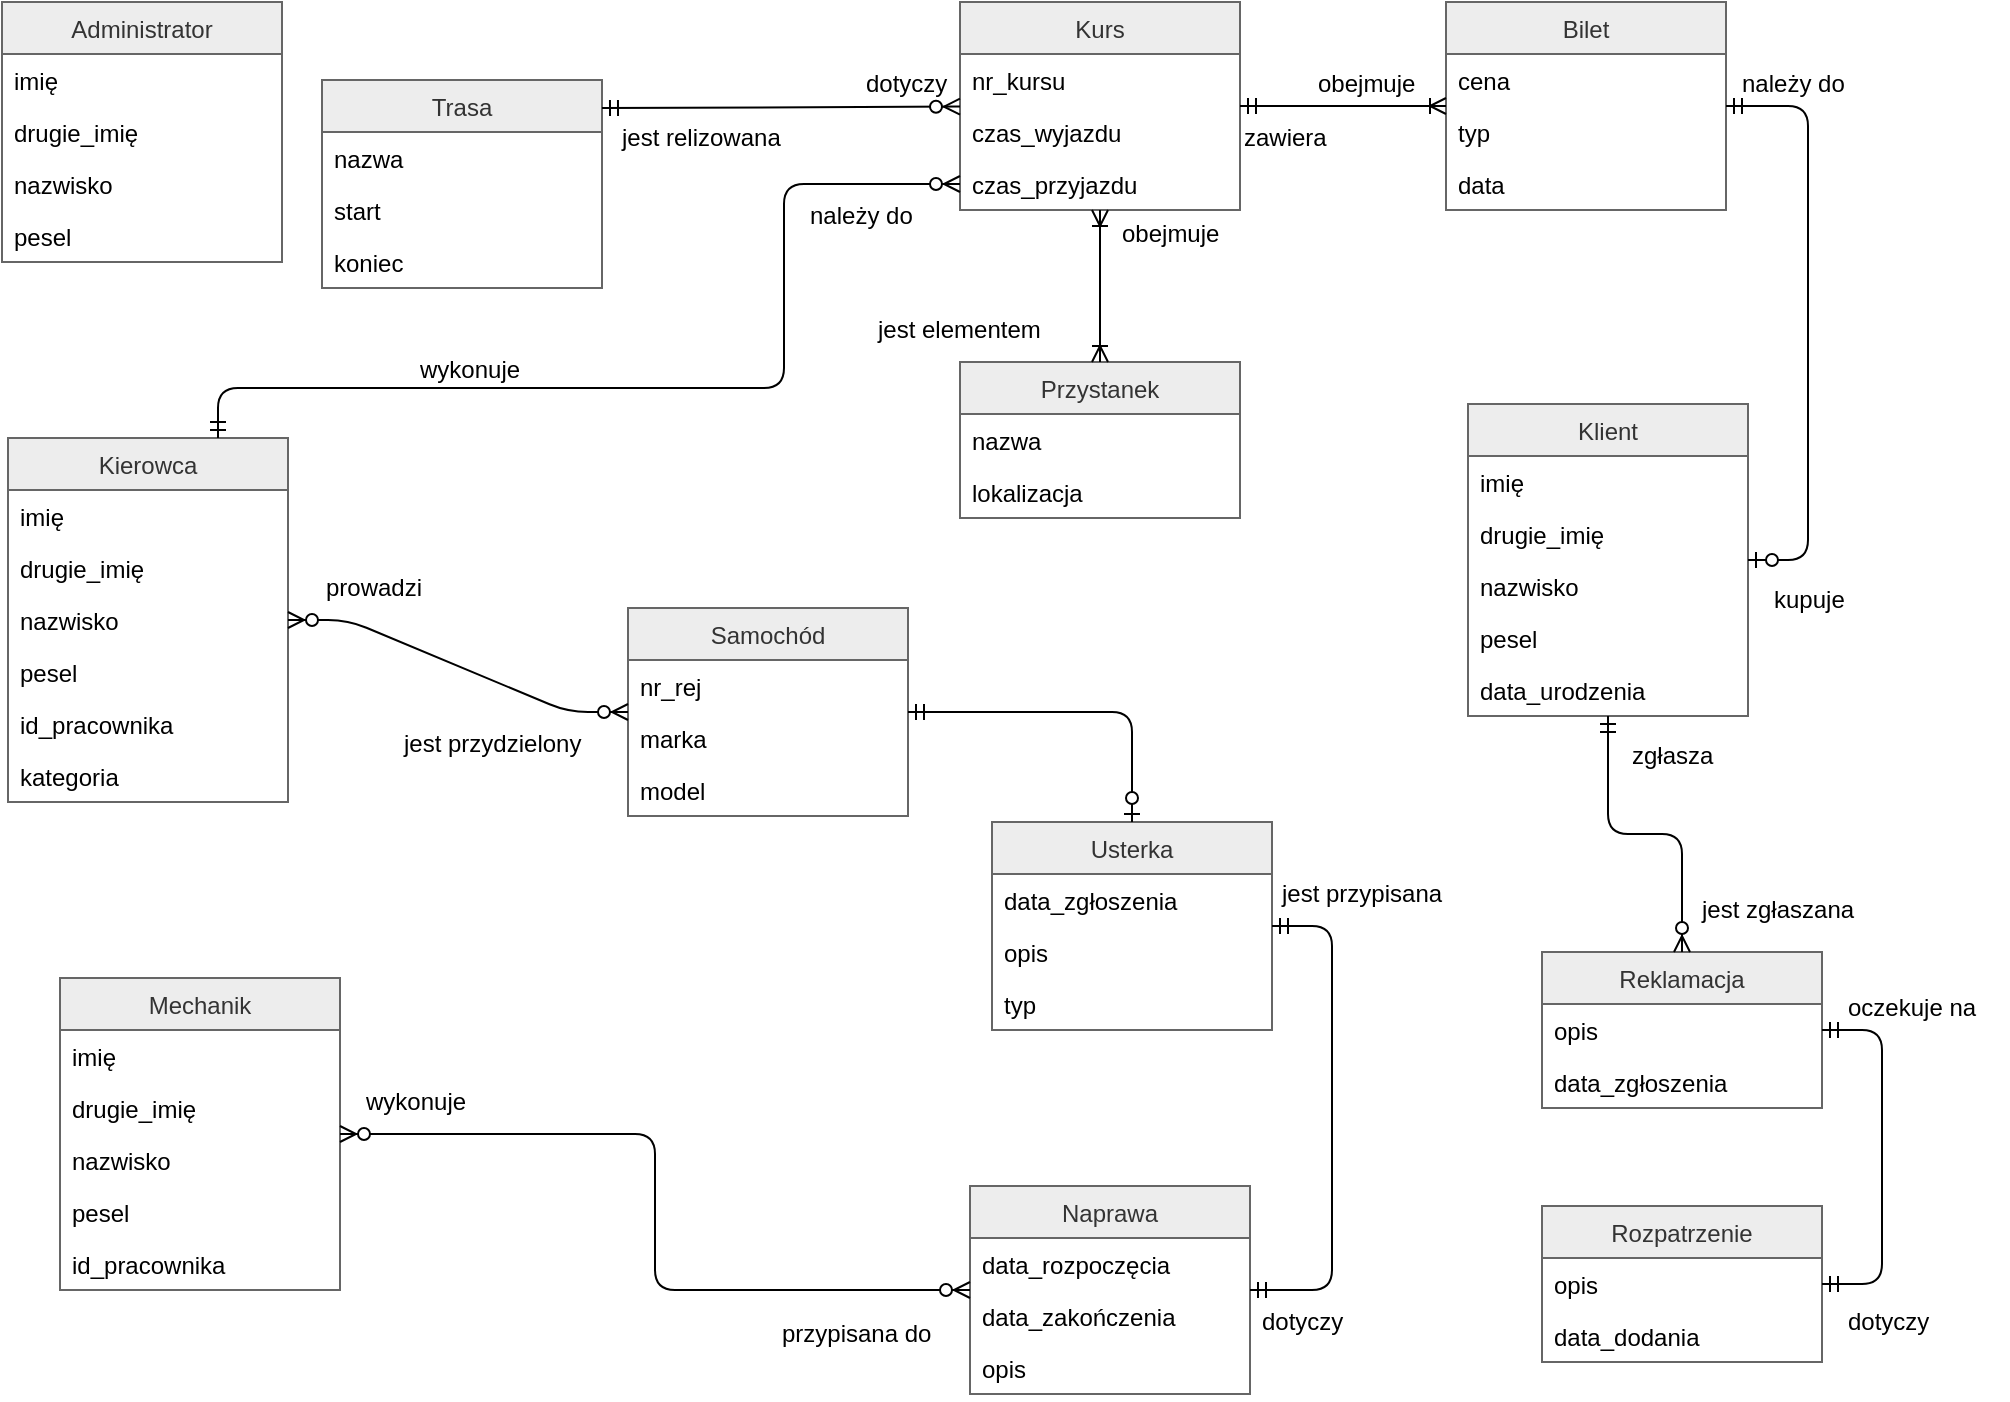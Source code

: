 <mxfile version="10.6.7" type="google"><diagram id="O0NEqKpkZ4_O8u8x-y-w" name="Page-1"><mxGraphModel dx="1327" dy="755" grid="0" gridSize="10" guides="1" tooltips="1" connect="1" arrows="1" fold="1" page="1" pageScale="1" pageWidth="4681" pageHeight="3300" math="0" shadow="0"><root><mxCell id="0"/><mxCell id="1" parent="0"/><mxCell id="RPw5hl7htx7cdVxND3wT-3" value="Administrator" style="swimlane;fontStyle=0;childLayout=stackLayout;horizontal=1;startSize=26;fillColor=#EDEDED;horizontalStack=0;resizeParent=1;resizeParentMax=0;resizeLast=0;collapsible=1;marginBottom=0;labelBackgroundColor=none;strokeColor=#666666;fontColor=#333333;" parent="1" vertex="1"><mxGeometry x="393" y="106" width="140" height="130" as="geometry"/></mxCell><mxCell id="RPw5hl7htx7cdVxND3wT-5" value="imię" style="text;strokeColor=none;fillColor=none;align=left;verticalAlign=top;spacingLeft=4;spacingRight=4;overflow=hidden;rotatable=0;points=[[0,0.5],[1,0.5]];portConstraint=eastwest;" parent="RPw5hl7htx7cdVxND3wT-3" vertex="1"><mxGeometry y="26" width="140" height="26" as="geometry"/></mxCell><mxCell id="RPw5hl7htx7cdVxND3wT-6" value="drugie_imię" style="text;strokeColor=none;fillColor=none;align=left;verticalAlign=top;spacingLeft=4;spacingRight=4;overflow=hidden;rotatable=0;points=[[0,0.5],[1,0.5]];portConstraint=eastwest;" parent="RPw5hl7htx7cdVxND3wT-3" vertex="1"><mxGeometry y="52" width="140" height="26" as="geometry"/></mxCell><mxCell id="RPw5hl7htx7cdVxND3wT-46" value="nazwisko" style="text;strokeColor=none;fillColor=none;align=left;verticalAlign=top;spacingLeft=4;spacingRight=4;overflow=hidden;rotatable=0;points=[[0,0.5],[1,0.5]];portConstraint=eastwest;" parent="RPw5hl7htx7cdVxND3wT-3" vertex="1"><mxGeometry y="78" width="140" height="26" as="geometry"/></mxCell><mxCell id="RPw5hl7htx7cdVxND3wT-47" value="pesel" style="text;strokeColor=none;fillColor=none;align=left;verticalAlign=top;spacingLeft=4;spacingRight=4;overflow=hidden;rotatable=0;points=[[0,0.5],[1,0.5]];portConstraint=eastwest;" parent="RPw5hl7htx7cdVxND3wT-3" vertex="1"><mxGeometry y="104" width="140" height="26" as="geometry"/></mxCell><mxCell id="RPw5hl7htx7cdVxND3wT-7" value="Klient" style="swimlane;fontStyle=0;childLayout=stackLayout;horizontal=1;startSize=26;fillColor=#EDEDED;horizontalStack=0;resizeParent=1;resizeParentMax=0;resizeLast=0;collapsible=1;marginBottom=0;labelBackgroundColor=none;strokeColor=#666666;fontColor=#333333;" parent="1" vertex="1"><mxGeometry x="1126" y="307" width="140" height="156" as="geometry"/></mxCell><mxCell id="RPw5hl7htx7cdVxND3wT-8" value="imię" style="text;strokeColor=none;fillColor=none;align=left;verticalAlign=top;spacingLeft=4;spacingRight=4;overflow=hidden;rotatable=0;points=[[0,0.5],[1,0.5]];portConstraint=eastwest;" parent="RPw5hl7htx7cdVxND3wT-7" vertex="1"><mxGeometry y="26" width="140" height="26" as="geometry"/></mxCell><mxCell id="RPw5hl7htx7cdVxND3wT-9" value="drugie_imię" style="text;strokeColor=none;fillColor=none;align=left;verticalAlign=top;spacingLeft=4;spacingRight=4;overflow=hidden;rotatable=0;points=[[0,0.5],[1,0.5]];portConstraint=eastwest;" parent="RPw5hl7htx7cdVxND3wT-7" vertex="1"><mxGeometry y="52" width="140" height="26" as="geometry"/></mxCell><mxCell id="RPw5hl7htx7cdVxND3wT-10" value="nazwisko" style="text;strokeColor=none;fillColor=none;align=left;verticalAlign=top;spacingLeft=4;spacingRight=4;overflow=hidden;rotatable=0;points=[[0,0.5],[1,0.5]];portConstraint=eastwest;" parent="RPw5hl7htx7cdVxND3wT-7" vertex="1"><mxGeometry y="78" width="140" height="26" as="geometry"/></mxCell><mxCell id="RPw5hl7htx7cdVxND3wT-11" value="pesel" style="text;strokeColor=none;fillColor=none;align=left;verticalAlign=top;spacingLeft=4;spacingRight=4;overflow=hidden;rotatable=0;points=[[0,0.5],[1,0.5]];portConstraint=eastwest;" parent="RPw5hl7htx7cdVxND3wT-7" vertex="1"><mxGeometry y="104" width="140" height="26" as="geometry"/></mxCell><mxCell id="RPw5hl7htx7cdVxND3wT-15" value="data_urodzenia" style="text;strokeColor=none;fillColor=none;align=left;verticalAlign=top;spacingLeft=4;spacingRight=4;overflow=hidden;rotatable=0;points=[[0,0.5],[1,0.5]];portConstraint=eastwest;" parent="RPw5hl7htx7cdVxND3wT-7" vertex="1"><mxGeometry y="130" width="140" height="26" as="geometry"/></mxCell><mxCell id="RPw5hl7htx7cdVxND3wT-17" value="Trasa" style="swimlane;fontStyle=0;childLayout=stackLayout;horizontal=1;startSize=26;fillColor=#EDEDED;horizontalStack=0;resizeParent=1;resizeParentMax=0;resizeLast=0;collapsible=1;marginBottom=0;labelBackgroundColor=none;strokeColor=#666666;fontColor=#333333;" parent="1" vertex="1"><mxGeometry x="553" y="145" width="140" height="104" as="geometry"/></mxCell><mxCell id="RPw5hl7htx7cdVxND3wT-18" value="nazwa" style="text;strokeColor=none;fillColor=none;align=left;verticalAlign=top;spacingLeft=4;spacingRight=4;overflow=hidden;rotatable=0;points=[[0,0.5],[1,0.5]];portConstraint=eastwest;" parent="RPw5hl7htx7cdVxND3wT-17" vertex="1"><mxGeometry y="26" width="140" height="26" as="geometry"/></mxCell><mxCell id="RPw5hl7htx7cdVxND3wT-19" value="start" style="text;strokeColor=none;fillColor=none;align=left;verticalAlign=top;spacingLeft=4;spacingRight=4;overflow=hidden;rotatable=0;points=[[0,0.5],[1,0.5]];portConstraint=eastwest;" parent="RPw5hl7htx7cdVxND3wT-17" vertex="1"><mxGeometry y="52" width="140" height="26" as="geometry"/></mxCell><mxCell id="RPw5hl7htx7cdVxND3wT-20" value="koniec" style="text;strokeColor=none;fillColor=none;align=left;verticalAlign=top;spacingLeft=4;spacingRight=4;overflow=hidden;rotatable=0;points=[[0,0.5],[1,0.5]];portConstraint=eastwest;" parent="RPw5hl7htx7cdVxND3wT-17" vertex="1"><mxGeometry y="78" width="140" height="26" as="geometry"/></mxCell><mxCell id="RPw5hl7htx7cdVxND3wT-21" value="Bilet" style="swimlane;fontStyle=0;childLayout=stackLayout;horizontal=1;startSize=26;fillColor=#EDEDED;horizontalStack=0;resizeParent=1;resizeParentMax=0;resizeLast=0;collapsible=1;marginBottom=0;labelBackgroundColor=none;strokeColor=#666666;fontColor=#333333;" parent="1" vertex="1"><mxGeometry x="1115" y="106" width="140" height="104" as="geometry"/></mxCell><mxCell id="RPw5hl7htx7cdVxND3wT-22" value="cena" style="text;strokeColor=none;fillColor=none;align=left;verticalAlign=top;spacingLeft=4;spacingRight=4;overflow=hidden;rotatable=0;points=[[0,0.5],[1,0.5]];portConstraint=eastwest;" parent="RPw5hl7htx7cdVxND3wT-21" vertex="1"><mxGeometry y="26" width="140" height="26" as="geometry"/></mxCell><mxCell id="RPw5hl7htx7cdVxND3wT-53" value="typ" style="text;strokeColor=none;fillColor=none;align=left;verticalAlign=top;spacingLeft=4;spacingRight=4;overflow=hidden;rotatable=0;points=[[0,0.5],[1,0.5]];portConstraint=eastwest;" parent="RPw5hl7htx7cdVxND3wT-21" vertex="1"><mxGeometry y="52" width="140" height="26" as="geometry"/></mxCell><mxCell id="RjtdxeWzGwfFwG0t8xwz-12" value="data" style="text;strokeColor=none;fillColor=none;align=left;verticalAlign=top;spacingLeft=4;spacingRight=4;overflow=hidden;rotatable=0;points=[[0,0.5],[1,0.5]];portConstraint=eastwest;" parent="RPw5hl7htx7cdVxND3wT-21" vertex="1"><mxGeometry y="78" width="140" height="26" as="geometry"/></mxCell><mxCell id="RPw5hl7htx7cdVxND3wT-25" value="Mechanik" style="swimlane;fontStyle=0;childLayout=stackLayout;horizontal=1;startSize=26;fillColor=#EDEDED;horizontalStack=0;resizeParent=1;resizeParentMax=0;resizeLast=0;collapsible=1;marginBottom=0;labelBackgroundColor=none;strokeColor=#666666;fontColor=#333333;" parent="1" vertex="1"><mxGeometry x="422" y="594" width="140" height="156" as="geometry"/></mxCell><mxCell id="RPw5hl7htx7cdVxND3wT-26" value="imię" style="text;strokeColor=none;fillColor=none;align=left;verticalAlign=top;spacingLeft=4;spacingRight=4;overflow=hidden;rotatable=0;points=[[0,0.5],[1,0.5]];portConstraint=eastwest;" parent="RPw5hl7htx7cdVxND3wT-25" vertex="1"><mxGeometry y="26" width="140" height="26" as="geometry"/></mxCell><mxCell id="RPw5hl7htx7cdVxND3wT-27" value="drugie_imię" style="text;strokeColor=none;fillColor=none;align=left;verticalAlign=top;spacingLeft=4;spacingRight=4;overflow=hidden;rotatable=0;points=[[0,0.5],[1,0.5]];portConstraint=eastwest;" parent="RPw5hl7htx7cdVxND3wT-25" vertex="1"><mxGeometry y="52" width="140" height="26" as="geometry"/></mxCell><mxCell id="RPw5hl7htx7cdVxND3wT-43" value="nazwisko" style="text;strokeColor=none;fillColor=none;align=left;verticalAlign=top;spacingLeft=4;spacingRight=4;overflow=hidden;rotatable=0;points=[[0,0.5],[1,0.5]];portConstraint=eastwest;" parent="RPw5hl7htx7cdVxND3wT-25" vertex="1"><mxGeometry y="78" width="140" height="26" as="geometry"/></mxCell><mxCell id="RPw5hl7htx7cdVxND3wT-44" value="pesel" style="text;strokeColor=none;fillColor=none;align=left;verticalAlign=top;spacingLeft=4;spacingRight=4;overflow=hidden;rotatable=0;points=[[0,0.5],[1,0.5]];portConstraint=eastwest;" parent="RPw5hl7htx7cdVxND3wT-25" vertex="1"><mxGeometry y="104" width="140" height="26" as="geometry"/></mxCell><mxCell id="RPw5hl7htx7cdVxND3wT-45" value="id_pracownika" style="text;strokeColor=none;fillColor=none;align=left;verticalAlign=top;spacingLeft=4;spacingRight=4;overflow=hidden;rotatable=0;points=[[0,0.5],[1,0.5]];portConstraint=eastwest;" parent="RPw5hl7htx7cdVxND3wT-25" vertex="1"><mxGeometry y="130" width="140" height="26" as="geometry"/></mxCell><mxCell id="RPw5hl7htx7cdVxND3wT-28" value="Kierowca" style="swimlane;fontStyle=0;childLayout=stackLayout;horizontal=1;startSize=26;fillColor=#EDEDED;horizontalStack=0;resizeParent=1;resizeParentMax=0;resizeLast=0;collapsible=1;marginBottom=0;labelBackgroundColor=none;strokeColor=#666666;fontColor=#333333;" parent="1" vertex="1"><mxGeometry x="396" y="324" width="140" height="182" as="geometry"/></mxCell><mxCell id="RPw5hl7htx7cdVxND3wT-29" value="imię" style="text;strokeColor=none;fillColor=none;align=left;verticalAlign=top;spacingLeft=4;spacingRight=4;overflow=hidden;rotatable=0;points=[[0,0.5],[1,0.5]];portConstraint=eastwest;" parent="RPw5hl7htx7cdVxND3wT-28" vertex="1"><mxGeometry y="26" width="140" height="26" as="geometry"/></mxCell><mxCell id="RPw5hl7htx7cdVxND3wT-30" value="drugie_imię" style="text;strokeColor=none;fillColor=none;align=left;verticalAlign=top;spacingLeft=4;spacingRight=4;overflow=hidden;rotatable=0;points=[[0,0.5],[1,0.5]];portConstraint=eastwest;" parent="RPw5hl7htx7cdVxND3wT-28" vertex="1"><mxGeometry y="52" width="140" height="26" as="geometry"/></mxCell><mxCell id="RPw5hl7htx7cdVxND3wT-54" value="nazwisko" style="text;strokeColor=none;fillColor=none;align=left;verticalAlign=top;spacingLeft=4;spacingRight=4;overflow=hidden;rotatable=0;points=[[0,0.5],[1,0.5]];portConstraint=eastwest;" parent="RPw5hl7htx7cdVxND3wT-28" vertex="1"><mxGeometry y="78" width="140" height="26" as="geometry"/></mxCell><mxCell id="RPw5hl7htx7cdVxND3wT-55" value="pesel" style="text;strokeColor=none;fillColor=none;align=left;verticalAlign=top;spacingLeft=4;spacingRight=4;overflow=hidden;rotatable=0;points=[[0,0.5],[1,0.5]];portConstraint=eastwest;" parent="RPw5hl7htx7cdVxND3wT-28" vertex="1"><mxGeometry y="104" width="140" height="26" as="geometry"/></mxCell><mxCell id="RPw5hl7htx7cdVxND3wT-56" value="id_pracownika" style="text;strokeColor=none;fillColor=none;align=left;verticalAlign=top;spacingLeft=4;spacingRight=4;overflow=hidden;rotatable=0;points=[[0,0.5],[1,0.5]];portConstraint=eastwest;" parent="RPw5hl7htx7cdVxND3wT-28" vertex="1"><mxGeometry y="130" width="140" height="26" as="geometry"/></mxCell><mxCell id="RPw5hl7htx7cdVxND3wT-57" value="kategoria" style="text;strokeColor=none;fillColor=none;align=left;verticalAlign=top;spacingLeft=4;spacingRight=4;overflow=hidden;rotatable=0;points=[[0,0.5],[1,0.5]];portConstraint=eastwest;" parent="RPw5hl7htx7cdVxND3wT-28" vertex="1"><mxGeometry y="156" width="140" height="26" as="geometry"/></mxCell><mxCell id="RPw5hl7htx7cdVxND3wT-31" value="Usterka" style="swimlane;fontStyle=0;childLayout=stackLayout;horizontal=1;startSize=26;fillColor=#EDEDED;horizontalStack=0;resizeParent=1;resizeParentMax=0;resizeLast=0;collapsible=1;marginBottom=0;labelBackgroundColor=none;strokeColor=#666666;fontColor=#333333;" parent="1" vertex="1"><mxGeometry x="888" y="516" width="140" height="104" as="geometry"/></mxCell><mxCell id="RPw5hl7htx7cdVxND3wT-32" value="data_zgłoszenia" style="text;strokeColor=none;fillColor=none;align=left;verticalAlign=top;spacingLeft=4;spacingRight=4;overflow=hidden;rotatable=0;points=[[0,0.5],[1,0.5]];portConstraint=eastwest;" parent="RPw5hl7htx7cdVxND3wT-31" vertex="1"><mxGeometry y="26" width="140" height="26" as="geometry"/></mxCell><mxCell id="RPw5hl7htx7cdVxND3wT-33" value="opis" style="text;strokeColor=none;fillColor=none;align=left;verticalAlign=top;spacingLeft=4;spacingRight=4;overflow=hidden;rotatable=0;points=[[0,0.5],[1,0.5]];portConstraint=eastwest;" parent="RPw5hl7htx7cdVxND3wT-31" vertex="1"><mxGeometry y="52" width="140" height="26" as="geometry"/></mxCell><mxCell id="RPw5hl7htx7cdVxND3wT-58" value="typ" style="text;strokeColor=none;fillColor=none;align=left;verticalAlign=top;spacingLeft=4;spacingRight=4;overflow=hidden;rotatable=0;points=[[0,0.5],[1,0.5]];portConstraint=eastwest;" parent="RPw5hl7htx7cdVxND3wT-31" vertex="1"><mxGeometry y="78" width="140" height="26" as="geometry"/></mxCell><mxCell id="RPw5hl7htx7cdVxND3wT-34" value="Naprawa" style="swimlane;fontStyle=0;childLayout=stackLayout;horizontal=1;startSize=26;fillColor=#EDEDED;horizontalStack=0;resizeParent=1;resizeParentMax=0;resizeLast=0;collapsible=1;marginBottom=0;labelBackgroundColor=none;strokeColor=#666666;fontColor=#333333;" parent="1" vertex="1"><mxGeometry x="877" y="698" width="140" height="104" as="geometry"/></mxCell><mxCell id="RPw5hl7htx7cdVxND3wT-35" value="data_rozpoczęcia" style="text;strokeColor=none;fillColor=none;align=left;verticalAlign=top;spacingLeft=4;spacingRight=4;overflow=hidden;rotatable=0;points=[[0,0.5],[1,0.5]];portConstraint=eastwest;" parent="RPw5hl7htx7cdVxND3wT-34" vertex="1"><mxGeometry y="26" width="140" height="26" as="geometry"/></mxCell><mxCell id="RPw5hl7htx7cdVxND3wT-36" value="data_zakończenia" style="text;strokeColor=none;fillColor=none;align=left;verticalAlign=top;spacingLeft=4;spacingRight=4;overflow=hidden;rotatable=0;points=[[0,0.5],[1,0.5]];portConstraint=eastwest;" parent="RPw5hl7htx7cdVxND3wT-34" vertex="1"><mxGeometry y="52" width="140" height="26" as="geometry"/></mxCell><mxCell id="RPw5hl7htx7cdVxND3wT-59" value="opis" style="text;strokeColor=none;fillColor=none;align=left;verticalAlign=top;spacingLeft=4;spacingRight=4;overflow=hidden;rotatable=0;points=[[0,0.5],[1,0.5]];portConstraint=eastwest;" parent="RPw5hl7htx7cdVxND3wT-34" vertex="1"><mxGeometry y="78" width="140" height="26" as="geometry"/></mxCell><mxCell id="RPw5hl7htx7cdVxND3wT-37" value="Samochód" style="swimlane;fontStyle=0;childLayout=stackLayout;horizontal=1;startSize=26;fillColor=#EDEDED;horizontalStack=0;resizeParent=1;resizeParentMax=0;resizeLast=0;collapsible=1;marginBottom=0;labelBackgroundColor=none;strokeColor=#666666;fontColor=#333333;" parent="1" vertex="1"><mxGeometry x="706" y="409" width="140" height="104" as="geometry"/></mxCell><mxCell id="RPw5hl7htx7cdVxND3wT-38" value="nr_rej" style="text;strokeColor=none;fillColor=none;align=left;verticalAlign=top;spacingLeft=4;spacingRight=4;overflow=hidden;rotatable=0;points=[[0,0.5],[1,0.5]];portConstraint=eastwest;" parent="RPw5hl7htx7cdVxND3wT-37" vertex="1"><mxGeometry y="26" width="140" height="26" as="geometry"/></mxCell><mxCell id="RPw5hl7htx7cdVxND3wT-39" value="marka" style="text;strokeColor=none;fillColor=none;align=left;verticalAlign=top;spacingLeft=4;spacingRight=4;overflow=hidden;rotatable=0;points=[[0,0.5],[1,0.5]];portConstraint=eastwest;" parent="RPw5hl7htx7cdVxND3wT-37" vertex="1"><mxGeometry y="52" width="140" height="26" as="geometry"/></mxCell><mxCell id="RPw5hl7htx7cdVxND3wT-60" value="model" style="text;strokeColor=none;fillColor=none;align=left;verticalAlign=top;spacingLeft=4;spacingRight=4;overflow=hidden;rotatable=0;points=[[0,0.5],[1,0.5]];portConstraint=eastwest;" parent="RPw5hl7htx7cdVxND3wT-37" vertex="1"><mxGeometry y="78" width="140" height="26" as="geometry"/></mxCell><mxCell id="RPw5hl7htx7cdVxND3wT-40" value="Reklamacja" style="swimlane;fontStyle=0;childLayout=stackLayout;horizontal=1;startSize=26;fillColor=#EDEDED;horizontalStack=0;resizeParent=1;resizeParentMax=0;resizeLast=0;collapsible=1;marginBottom=0;labelBackgroundColor=none;strokeColor=#666666;fontColor=#333333;" parent="1" vertex="1"><mxGeometry x="1163" y="581" width="140" height="78" as="geometry"/></mxCell><mxCell id="RPw5hl7htx7cdVxND3wT-41" value="opis" style="text;strokeColor=none;fillColor=none;align=left;verticalAlign=top;spacingLeft=4;spacingRight=4;overflow=hidden;rotatable=0;points=[[0,0.5],[1,0.5]];portConstraint=eastwest;" parent="RPw5hl7htx7cdVxND3wT-40" vertex="1"><mxGeometry y="26" width="140" height="26" as="geometry"/></mxCell><mxCell id="RPw5hl7htx7cdVxND3wT-42" value="data_zgłoszenia" style="text;strokeColor=none;fillColor=none;align=left;verticalAlign=top;spacingLeft=4;spacingRight=4;overflow=hidden;rotatable=0;points=[[0,0.5],[1,0.5]];portConstraint=eastwest;" parent="RPw5hl7htx7cdVxND3wT-40" vertex="1"><mxGeometry y="52" width="140" height="26" as="geometry"/></mxCell><mxCell id="RPw5hl7htx7cdVxND3wT-49" value="Kurs" style="swimlane;fontStyle=0;childLayout=stackLayout;horizontal=1;startSize=26;fillColor=#EDEDED;horizontalStack=0;resizeParent=1;resizeParentMax=0;resizeLast=0;collapsible=1;marginBottom=0;labelBackgroundColor=none;strokeColor=#666666;fontColor=#333333;" parent="1" vertex="1"><mxGeometry x="872" y="106" width="140" height="104" as="geometry"/></mxCell><mxCell id="RPw5hl7htx7cdVxND3wT-50" value="nr_kursu" style="text;strokeColor=none;fillColor=none;align=left;verticalAlign=top;spacingLeft=4;spacingRight=4;overflow=hidden;rotatable=0;points=[[0,0.5],[1,0.5]];portConstraint=eastwest;" parent="RPw5hl7htx7cdVxND3wT-49" vertex="1"><mxGeometry y="26" width="140" height="26" as="geometry"/></mxCell><mxCell id="RPw5hl7htx7cdVxND3wT-51" value="czas_wyjazdu" style="text;strokeColor=none;fillColor=none;align=left;verticalAlign=top;spacingLeft=4;spacingRight=4;overflow=hidden;rotatable=0;points=[[0,0.5],[1,0.5]];portConstraint=eastwest;" parent="RPw5hl7htx7cdVxND3wT-49" vertex="1"><mxGeometry y="52" width="140" height="26" as="geometry"/></mxCell><mxCell id="RPw5hl7htx7cdVxND3wT-52" value="czas_przyjazdu" style="text;strokeColor=none;fillColor=none;align=left;verticalAlign=top;spacingLeft=4;spacingRight=4;overflow=hidden;rotatable=0;points=[[0,0.5],[1,0.5]];portConstraint=eastwest;" parent="RPw5hl7htx7cdVxND3wT-49" vertex="1"><mxGeometry y="78" width="140" height="26" as="geometry"/></mxCell><mxCell id="RPw5hl7htx7cdVxND3wT-61" value="Rozpatrzenie" style="swimlane;fontStyle=0;childLayout=stackLayout;horizontal=1;startSize=26;fillColor=#EDEDED;horizontalStack=0;resizeParent=1;resizeParentMax=0;resizeLast=0;collapsible=1;marginBottom=0;labelBackgroundColor=none;strokeColor=#666666;fontColor=#333333;" parent="1" vertex="1"><mxGeometry x="1163" y="708" width="140" height="78" as="geometry"/></mxCell><mxCell id="RPw5hl7htx7cdVxND3wT-62" value="opis" style="text;strokeColor=none;fillColor=none;align=left;verticalAlign=top;spacingLeft=4;spacingRight=4;overflow=hidden;rotatable=0;points=[[0,0.5],[1,0.5]];portConstraint=eastwest;" parent="RPw5hl7htx7cdVxND3wT-61" vertex="1"><mxGeometry y="26" width="140" height="26" as="geometry"/></mxCell><mxCell id="RPw5hl7htx7cdVxND3wT-63" value="data_dodania" style="text;strokeColor=none;fillColor=none;align=left;verticalAlign=top;spacingLeft=4;spacingRight=4;overflow=hidden;rotatable=0;points=[[0,0.5],[1,0.5]];portConstraint=eastwest;" parent="RPw5hl7htx7cdVxND3wT-61" vertex="1"><mxGeometry y="52" width="140" height="26" as="geometry"/></mxCell><mxCell id="RPw5hl7htx7cdVxND3wT-64" value="Przystanek" style="swimlane;fontStyle=0;childLayout=stackLayout;horizontal=1;startSize=26;fillColor=#EDEDED;horizontalStack=0;resizeParent=1;resizeParentMax=0;resizeLast=0;collapsible=1;marginBottom=0;labelBackgroundColor=none;strokeColor=#666666;fontColor=#333333;" parent="1" vertex="1"><mxGeometry x="872" y="286" width="140" height="78" as="geometry"/></mxCell><mxCell id="RPw5hl7htx7cdVxND3wT-65" value="nazwa" style="text;strokeColor=none;fillColor=none;align=left;verticalAlign=top;spacingLeft=4;spacingRight=4;overflow=hidden;rotatable=0;points=[[0,0.5],[1,0.5]];portConstraint=eastwest;" parent="RPw5hl7htx7cdVxND3wT-64" vertex="1"><mxGeometry y="26" width="140" height="26" as="geometry"/></mxCell><mxCell id="RPw5hl7htx7cdVxND3wT-66" value="lokalizacja" style="text;strokeColor=none;fillColor=none;align=left;verticalAlign=top;spacingLeft=4;spacingRight=4;overflow=hidden;rotatable=0;points=[[0,0.5],[1,0.5]];portConstraint=eastwest;" parent="RPw5hl7htx7cdVxND3wT-64" vertex="1"><mxGeometry y="52" width="140" height="26" as="geometry"/></mxCell><mxCell id="RPw5hl7htx7cdVxND3wT-68" value="" style="fontSize=12;html=1;endArrow=ERzeroToMany;startArrow=ERmandOne;exitX=1;exitY=0.135;exitDx=0;exitDy=0;exitPerimeter=0;strokeWidth=1;" parent="1" source="RPw5hl7htx7cdVxND3wT-17" target="RPw5hl7htx7cdVxND3wT-49" edge="1"><mxGeometry width="100" height="100" relative="1" as="geometry"><mxPoint x="764" y="356" as="sourcePoint"/><mxPoint x="858" y="123" as="targetPoint"/></mxGeometry></mxCell><mxCell id="RPw5hl7htx7cdVxND3wT-69" value="" style="edgeStyle=entityRelationEdgeStyle;fontSize=12;html=1;endArrow=ERoneToMany;startArrow=ERmandOne;strokeWidth=1;" parent="1" source="RPw5hl7htx7cdVxND3wT-49" target="RPw5hl7htx7cdVxND3wT-21" edge="1"><mxGeometry width="100" height="100" relative="1" as="geometry"><mxPoint x="798" y="352" as="sourcePoint"/><mxPoint x="898" y="252" as="targetPoint"/></mxGeometry></mxCell><mxCell id="RPw5hl7htx7cdVxND3wT-71" value="" style="edgeStyle=entityRelationEdgeStyle;fontSize=12;html=1;endArrow=ERzeroToOne;startArrow=ERmandOne;strokeWidth=1;" parent="1" source="RPw5hl7htx7cdVxND3wT-21" target="RPw5hl7htx7cdVxND3wT-7" edge="1"><mxGeometry width="100" height="100" relative="1" as="geometry"><mxPoint x="582" y="365" as="sourcePoint"/><mxPoint x="682" y="265" as="targetPoint"/></mxGeometry></mxCell><mxCell id="RPw5hl7htx7cdVxND3wT-72" value="" style="edgeStyle=orthogonalEdgeStyle;fontSize=12;html=1;endArrow=ERoneToMany;startArrow=ERoneToMany;strokeWidth=1;" parent="1" source="RPw5hl7htx7cdVxND3wT-64" target="RPw5hl7htx7cdVxND3wT-49" edge="1"><mxGeometry width="100" height="100" relative="1" as="geometry"><mxPoint x="916" y="509" as="sourcePoint"/><mxPoint x="1016" y="409" as="targetPoint"/></mxGeometry></mxCell><mxCell id="RPw5hl7htx7cdVxND3wT-74" value="" style="edgeStyle=entityRelationEdgeStyle;fontSize=12;html=1;endArrow=ERzeroToMany;endFill=1;startArrow=ERzeroToMany;strokeWidth=1;" parent="1" source="RPw5hl7htx7cdVxND3wT-28" target="RPw5hl7htx7cdVxND3wT-37" edge="1"><mxGeometry width="100" height="100" relative="1" as="geometry"><mxPoint x="520" y="346" as="sourcePoint"/><mxPoint x="620" y="246" as="targetPoint"/></mxGeometry></mxCell><mxCell id="RPw5hl7htx7cdVxND3wT-75" value="" style="edgeStyle=orthogonalEdgeStyle;fontSize=12;html=1;endArrow=ERzeroToMany;startArrow=ERmandOne;strokeWidth=1;exitX=0.75;exitY=0;exitDx=0;exitDy=0;entryX=0;entryY=0.5;entryDx=0;entryDy=0;endFill=1;" parent="1" source="RPw5hl7htx7cdVxND3wT-28" target="RPw5hl7htx7cdVxND3wT-52" edge="1"><mxGeometry width="100" height="100" relative="1" as="geometry"><mxPoint x="693" y="361" as="sourcePoint"/><mxPoint x="793" y="261" as="targetPoint"/><Array as="points"><mxPoint x="501" y="299"/><mxPoint x="784" y="299"/><mxPoint x="784" y="197"/></Array></mxGeometry></mxCell><mxCell id="RjtdxeWzGwfFwG0t8xwz-1" value="" style="edgeStyle=orthogonalEdgeStyle;fontSize=12;html=1;endArrow=ERzeroToOne;startArrow=ERmandOne;" parent="1" source="RPw5hl7htx7cdVxND3wT-37" target="RPw5hl7htx7cdVxND3wT-31" edge="1"><mxGeometry width="100" height="100" relative="1" as="geometry"><mxPoint x="720" y="698" as="sourcePoint"/><mxPoint x="820" y="598" as="targetPoint"/></mxGeometry></mxCell><mxCell id="RjtdxeWzGwfFwG0t8xwz-2" value="" style="edgeStyle=entityRelationEdgeStyle;fontSize=12;html=1;endArrow=ERmandOne;startArrow=ERmandOne;" parent="1" source="RPw5hl7htx7cdVxND3wT-34" target="RPw5hl7htx7cdVxND3wT-31" edge="1"><mxGeometry width="100" height="100" relative="1" as="geometry"><mxPoint x="783" y="959" as="sourcePoint"/><mxPoint x="883" y="859" as="targetPoint"/></mxGeometry></mxCell><mxCell id="RjtdxeWzGwfFwG0t8xwz-3" value="" style="edgeStyle=orthogonalEdgeStyle;fontSize=12;html=1;endArrow=ERzeroToMany;endFill=1;startArrow=ERzeroToMany;" parent="1" source="RPw5hl7htx7cdVxND3wT-25" target="RPw5hl7htx7cdVxND3wT-34" edge="1"><mxGeometry width="100" height="100" relative="1" as="geometry"><mxPoint x="792" y="784" as="sourcePoint"/><mxPoint x="892" y="684" as="targetPoint"/></mxGeometry></mxCell><mxCell id="RjtdxeWzGwfFwG0t8xwz-4" value="" style="edgeStyle=orthogonalEdgeStyle;fontSize=12;html=1;endArrow=ERzeroToMany;startArrow=ERmandOne;" parent="1" source="RPw5hl7htx7cdVxND3wT-7" target="RPw5hl7htx7cdVxND3wT-40" edge="1"><mxGeometry width="100" height="100" relative="1" as="geometry"><mxPoint x="1394" y="525" as="sourcePoint"/><mxPoint x="1494" y="425" as="targetPoint"/></mxGeometry></mxCell><mxCell id="RjtdxeWzGwfFwG0t8xwz-5" value="" style="edgeStyle=entityRelationEdgeStyle;fontSize=12;html=1;endArrow=ERmandOne;startArrow=ERmandOne;" parent="1" source="RPw5hl7htx7cdVxND3wT-40" target="RPw5hl7htx7cdVxND3wT-61" edge="1"><mxGeometry width="100" height="100" relative="1" as="geometry"><mxPoint x="1452" y="576" as="sourcePoint"/><mxPoint x="1552" y="476" as="targetPoint"/></mxGeometry></mxCell><mxCell id="RjtdxeWzGwfFwG0t8xwz-10" value="jest relizowana" style="text;html=1;resizable=0;points=[];autosize=1;align=left;verticalAlign=top;spacingTop=-4;" parent="1" vertex="1"><mxGeometry x="701" y="164" width="102" height="14" as="geometry"/></mxCell><mxCell id="RjtdxeWzGwfFwG0t8xwz-11" value="dotyczy" style="text;html=1;resizable=0;points=[];autosize=1;align=left;verticalAlign=top;spacingTop=-4;" parent="1" vertex="1"><mxGeometry x="823" y="137" width="57" height="14" as="geometry"/></mxCell><mxCell id="RjtdxeWzGwfFwG0t8xwz-13" value="obejmuje" style="text;html=1;resizable=0;points=[];autosize=1;align=left;verticalAlign=top;spacingTop=-4;" parent="1" vertex="1"><mxGeometry x="1049" y="137" width="66" height="14" as="geometry"/></mxCell><mxCell id="RjtdxeWzGwfFwG0t8xwz-14" value="zawiera" style="text;html=1;resizable=0;points=[];autosize=1;align=left;verticalAlign=top;spacingTop=-4;" parent="1" vertex="1"><mxGeometry x="1012" y="164" width="57" height="14" as="geometry"/></mxCell><mxCell id="RjtdxeWzGwfFwG0t8xwz-15" value="należy do" style="text;html=1;resizable=0;points=[];autosize=1;align=left;verticalAlign=top;spacingTop=-4;" parent="1" vertex="1"><mxGeometry x="1261" y="137" width="68" height="14" as="geometry"/></mxCell><mxCell id="RjtdxeWzGwfFwG0t8xwz-16" value="kupuje" style="text;html=1;resizable=0;points=[];autosize=1;align=left;verticalAlign=top;spacingTop=-4;" parent="1" vertex="1"><mxGeometry x="1277" y="395" width="52" height="14" as="geometry"/></mxCell><mxCell id="RjtdxeWzGwfFwG0t8xwz-17" value="obejmuje" style="text;html=1;resizable=0;points=[];autosize=1;align=left;verticalAlign=top;spacingTop=-4;" parent="1" vertex="1"><mxGeometry x="951" y="212" width="66" height="14" as="geometry"/></mxCell><mxCell id="RjtdxeWzGwfFwG0t8xwz-18" value="jest elementem" style="text;html=1;resizable=0;points=[];autosize=1;align=left;verticalAlign=top;spacingTop=-4;" parent="1" vertex="1"><mxGeometry x="829" y="260" width="103" height="14" as="geometry"/></mxCell><mxCell id="RjtdxeWzGwfFwG0t8xwz-19" value="wykonuje" style="text;html=1;resizable=0;points=[];autosize=1;align=left;verticalAlign=top;spacingTop=-4;" parent="1" vertex="1"><mxGeometry x="600" y="280" width="68" height="14" as="geometry"/></mxCell><mxCell id="RjtdxeWzGwfFwG0t8xwz-20" value="należy do" style="text;html=1;resizable=0;points=[];autosize=1;align=left;verticalAlign=top;spacingTop=-4;" parent="1" vertex="1"><mxGeometry x="795" y="203" width="68" height="14" as="geometry"/></mxCell><mxCell id="RjtdxeWzGwfFwG0t8xwz-21" value="prowadzi" style="text;html=1;resizable=0;points=[];autosize=1;align=left;verticalAlign=top;spacingTop=-4;" parent="1" vertex="1"><mxGeometry x="553" y="389" width="66" height="14" as="geometry"/></mxCell><mxCell id="RjtdxeWzGwfFwG0t8xwz-22" value="jest przydzielony" style="text;html=1;resizable=0;points=[];autosize=1;align=left;verticalAlign=top;spacingTop=-4;" parent="1" vertex="1"><mxGeometry x="592" y="467" width="114" height="14" as="geometry"/></mxCell><mxCell id="RjtdxeWzGwfFwG0t8xwz-23" value="wykonuje" style="text;html=1;resizable=0;points=[];autosize=1;align=left;verticalAlign=top;spacingTop=-4;" parent="1" vertex="1"><mxGeometry x="573" y="646" width="68" height="14" as="geometry"/></mxCell><mxCell id="RjtdxeWzGwfFwG0t8xwz-24" value="przypisana do" style="text;html=1;resizable=0;points=[];autosize=1;align=left;verticalAlign=top;spacingTop=-4;" parent="1" vertex="1"><mxGeometry x="781" y="762" width="96" height="14" as="geometry"/></mxCell><mxCell id="RjtdxeWzGwfFwG0t8xwz-25" value="dotyczy" style="text;html=1;resizable=0;points=[];autosize=1;align=left;verticalAlign=top;spacingTop=-4;" parent="1" vertex="1"><mxGeometry x="1020.5" y="756" width="57" height="14" as="geometry"/></mxCell><mxCell id="RjtdxeWzGwfFwG0t8xwz-26" value="jest przypisana" style="text;html=1;resizable=0;points=[];autosize=1;align=left;verticalAlign=top;spacingTop=-4;" parent="1" vertex="1"><mxGeometry x="1030.5" y="542" width="103" height="14" as="geometry"/></mxCell><mxCell id="RjtdxeWzGwfFwG0t8xwz-27" value="zgłasza" style="text;html=1;resizable=0;points=[];autosize=1;align=left;verticalAlign=top;spacingTop=-4;" parent="1" vertex="1"><mxGeometry x="1206" y="473" width="54" height="14" as="geometry"/></mxCell><mxCell id="RjtdxeWzGwfFwG0t8xwz-28" value="jest zgłaszana" style="text;html=1;resizable=0;points=[];autosize=1;align=left;verticalAlign=top;spacingTop=-4;" parent="1" vertex="1"><mxGeometry x="1241" y="550" width="95" height="14" as="geometry"/></mxCell><mxCell id="RjtdxeWzGwfFwG0t8xwz-29" value="oczekuje na" style="text;html=1;resizable=0;points=[];autosize=1;align=left;verticalAlign=top;spacingTop=-4;" parent="1" vertex="1"><mxGeometry x="1314" y="599" width="82" height="14" as="geometry"/></mxCell><mxCell id="RjtdxeWzGwfFwG0t8xwz-30" value="dotyczy" style="text;html=1;resizable=0;points=[];autosize=1;align=left;verticalAlign=top;spacingTop=-4;" parent="1" vertex="1"><mxGeometry x="1314" y="756" width="57" height="14" as="geometry"/></mxCell></root></mxGraphModel></diagram></mxfile>